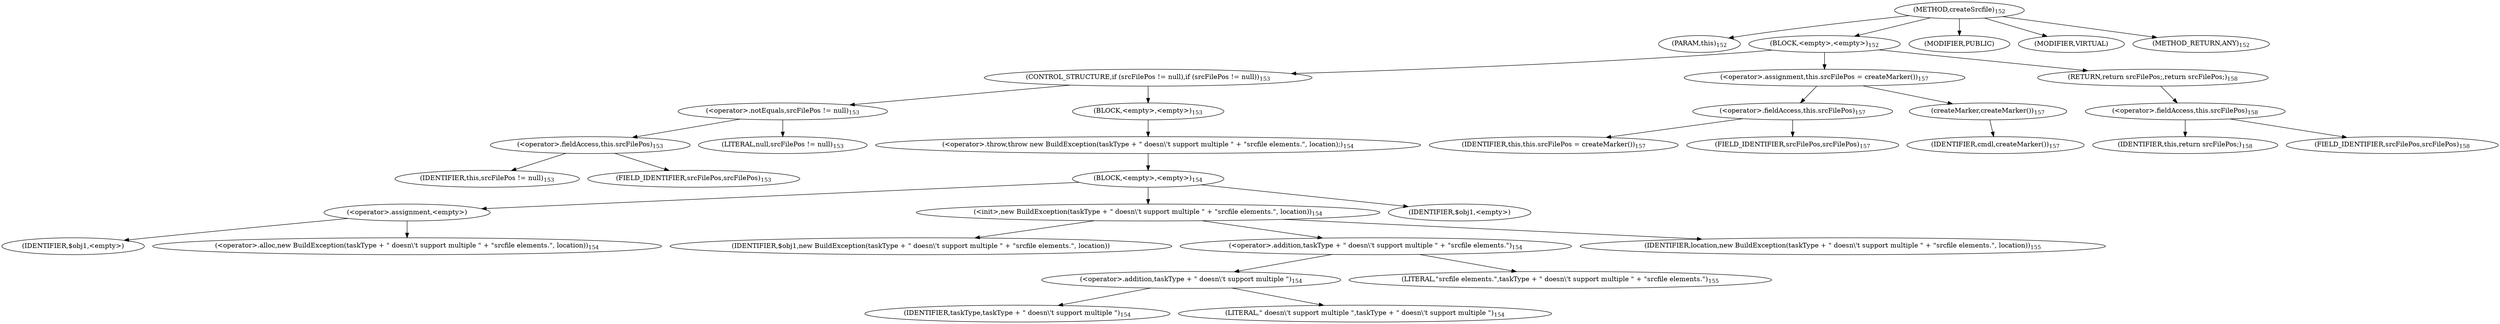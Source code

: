 digraph "createSrcfile" {  
"150" [label = <(METHOD,createSrcfile)<SUB>152</SUB>> ]
"151" [label = <(PARAM,this)<SUB>152</SUB>> ]
"152" [label = <(BLOCK,&lt;empty&gt;,&lt;empty&gt;)<SUB>152</SUB>> ]
"153" [label = <(CONTROL_STRUCTURE,if (srcFilePos != null),if (srcFilePos != null))<SUB>153</SUB>> ]
"154" [label = <(&lt;operator&gt;.notEquals,srcFilePos != null)<SUB>153</SUB>> ]
"155" [label = <(&lt;operator&gt;.fieldAccess,this.srcFilePos)<SUB>153</SUB>> ]
"156" [label = <(IDENTIFIER,this,srcFilePos != null)<SUB>153</SUB>> ]
"157" [label = <(FIELD_IDENTIFIER,srcFilePos,srcFilePos)<SUB>153</SUB>> ]
"158" [label = <(LITERAL,null,srcFilePos != null)<SUB>153</SUB>> ]
"159" [label = <(BLOCK,&lt;empty&gt;,&lt;empty&gt;)<SUB>153</SUB>> ]
"160" [label = <(&lt;operator&gt;.throw,throw new BuildException(taskType + &quot; doesn\'t support multiple &quot; + &quot;srcfile elements.&quot;, location);)<SUB>154</SUB>> ]
"161" [label = <(BLOCK,&lt;empty&gt;,&lt;empty&gt;)<SUB>154</SUB>> ]
"162" [label = <(&lt;operator&gt;.assignment,&lt;empty&gt;)> ]
"163" [label = <(IDENTIFIER,$obj1,&lt;empty&gt;)> ]
"164" [label = <(&lt;operator&gt;.alloc,new BuildException(taskType + &quot; doesn\'t support multiple &quot; + &quot;srcfile elements.&quot;, location))<SUB>154</SUB>> ]
"165" [label = <(&lt;init&gt;,new BuildException(taskType + &quot; doesn\'t support multiple &quot; + &quot;srcfile elements.&quot;, location))<SUB>154</SUB>> ]
"166" [label = <(IDENTIFIER,$obj1,new BuildException(taskType + &quot; doesn\'t support multiple &quot; + &quot;srcfile elements.&quot;, location))> ]
"167" [label = <(&lt;operator&gt;.addition,taskType + &quot; doesn\'t support multiple &quot; + &quot;srcfile elements.&quot;)<SUB>154</SUB>> ]
"168" [label = <(&lt;operator&gt;.addition,taskType + &quot; doesn\'t support multiple &quot;)<SUB>154</SUB>> ]
"169" [label = <(IDENTIFIER,taskType,taskType + &quot; doesn\'t support multiple &quot;)<SUB>154</SUB>> ]
"170" [label = <(LITERAL,&quot; doesn\'t support multiple &quot;,taskType + &quot; doesn\'t support multiple &quot;)<SUB>154</SUB>> ]
"171" [label = <(LITERAL,&quot;srcfile elements.&quot;,taskType + &quot; doesn\'t support multiple &quot; + &quot;srcfile elements.&quot;)<SUB>155</SUB>> ]
"172" [label = <(IDENTIFIER,location,new BuildException(taskType + &quot; doesn\'t support multiple &quot; + &quot;srcfile elements.&quot;, location))<SUB>155</SUB>> ]
"173" [label = <(IDENTIFIER,$obj1,&lt;empty&gt;)> ]
"174" [label = <(&lt;operator&gt;.assignment,this.srcFilePos = createMarker())<SUB>157</SUB>> ]
"175" [label = <(&lt;operator&gt;.fieldAccess,this.srcFilePos)<SUB>157</SUB>> ]
"176" [label = <(IDENTIFIER,this,this.srcFilePos = createMarker())<SUB>157</SUB>> ]
"177" [label = <(FIELD_IDENTIFIER,srcFilePos,srcFilePos)<SUB>157</SUB>> ]
"178" [label = <(createMarker,createMarker())<SUB>157</SUB>> ]
"179" [label = <(IDENTIFIER,cmdl,createMarker())<SUB>157</SUB>> ]
"180" [label = <(RETURN,return srcFilePos;,return srcFilePos;)<SUB>158</SUB>> ]
"181" [label = <(&lt;operator&gt;.fieldAccess,this.srcFilePos)<SUB>158</SUB>> ]
"182" [label = <(IDENTIFIER,this,return srcFilePos;)<SUB>158</SUB>> ]
"183" [label = <(FIELD_IDENTIFIER,srcFilePos,srcFilePos)<SUB>158</SUB>> ]
"184" [label = <(MODIFIER,PUBLIC)> ]
"185" [label = <(MODIFIER,VIRTUAL)> ]
"186" [label = <(METHOD_RETURN,ANY)<SUB>152</SUB>> ]
  "150" -> "151" 
  "150" -> "152" 
  "150" -> "184" 
  "150" -> "185" 
  "150" -> "186" 
  "152" -> "153" 
  "152" -> "174" 
  "152" -> "180" 
  "153" -> "154" 
  "153" -> "159" 
  "154" -> "155" 
  "154" -> "158" 
  "155" -> "156" 
  "155" -> "157" 
  "159" -> "160" 
  "160" -> "161" 
  "161" -> "162" 
  "161" -> "165" 
  "161" -> "173" 
  "162" -> "163" 
  "162" -> "164" 
  "165" -> "166" 
  "165" -> "167" 
  "165" -> "172" 
  "167" -> "168" 
  "167" -> "171" 
  "168" -> "169" 
  "168" -> "170" 
  "174" -> "175" 
  "174" -> "178" 
  "175" -> "176" 
  "175" -> "177" 
  "178" -> "179" 
  "180" -> "181" 
  "181" -> "182" 
  "181" -> "183" 
}
